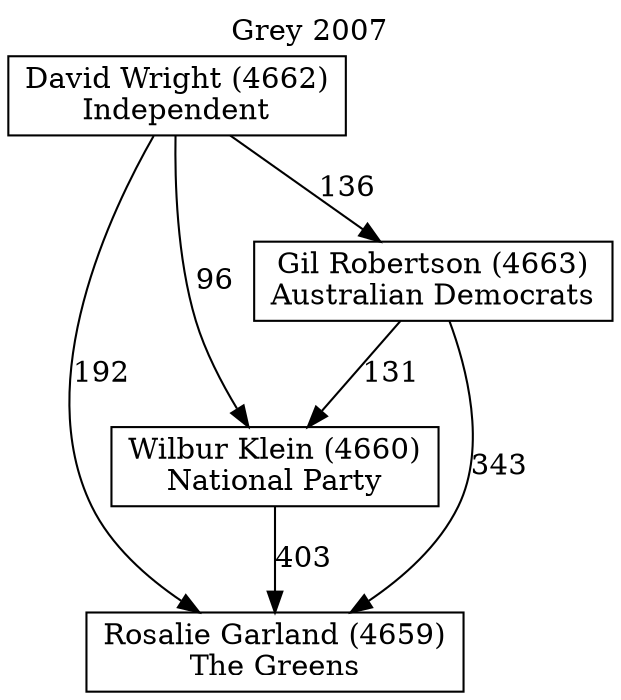 // House preference flow
digraph "Rosalie Garland (4659)_Grey_2007" {
	graph [label="Grey 2007" labelloc=t mclimit=10]
	node [shape=box]
	"Rosalie Garland (4659)" [label="Rosalie Garland (4659)
The Greens"]
	"Wilbur Klein (4660)" [label="Wilbur Klein (4660)
National Party"]
	"Gil Robertson (4663)" [label="Gil Robertson (4663)
Australian Democrats"]
	"David Wright (4662)" [label="David Wright (4662)
Independent"]
	"Rosalie Garland (4659)" [label="Rosalie Garland (4659)
The Greens"]
	"Gil Robertson (4663)" [label="Gil Robertson (4663)
Australian Democrats"]
	"David Wright (4662)" [label="David Wright (4662)
Independent"]
	"Rosalie Garland (4659)" [label="Rosalie Garland (4659)
The Greens"]
	"David Wright (4662)" [label="David Wright (4662)
Independent"]
	"David Wright (4662)" [label="David Wright (4662)
Independent"]
	"Gil Robertson (4663)" [label="Gil Robertson (4663)
Australian Democrats"]
	"David Wright (4662)" [label="David Wright (4662)
Independent"]
	"David Wright (4662)" [label="David Wright (4662)
Independent"]
	"Wilbur Klein (4660)" [label="Wilbur Klein (4660)
National Party"]
	"Gil Robertson (4663)" [label="Gil Robertson (4663)
Australian Democrats"]
	"David Wright (4662)" [label="David Wright (4662)
Independent"]
	"Wilbur Klein (4660)" [label="Wilbur Klein (4660)
National Party"]
	"David Wright (4662)" [label="David Wright (4662)
Independent"]
	"David Wright (4662)" [label="David Wright (4662)
Independent"]
	"Gil Robertson (4663)" [label="Gil Robertson (4663)
Australian Democrats"]
	"David Wright (4662)" [label="David Wright (4662)
Independent"]
	"David Wright (4662)" [label="David Wright (4662)
Independent"]
	"Wilbur Klein (4660)" -> "Rosalie Garland (4659)" [label=403]
	"Gil Robertson (4663)" -> "Wilbur Klein (4660)" [label=131]
	"David Wright (4662)" -> "Gil Robertson (4663)" [label=136]
	"Gil Robertson (4663)" -> "Rosalie Garland (4659)" [label=343]
	"David Wright (4662)" -> "Rosalie Garland (4659)" [label=192]
	"David Wright (4662)" -> "Wilbur Klein (4660)" [label=96]
}
